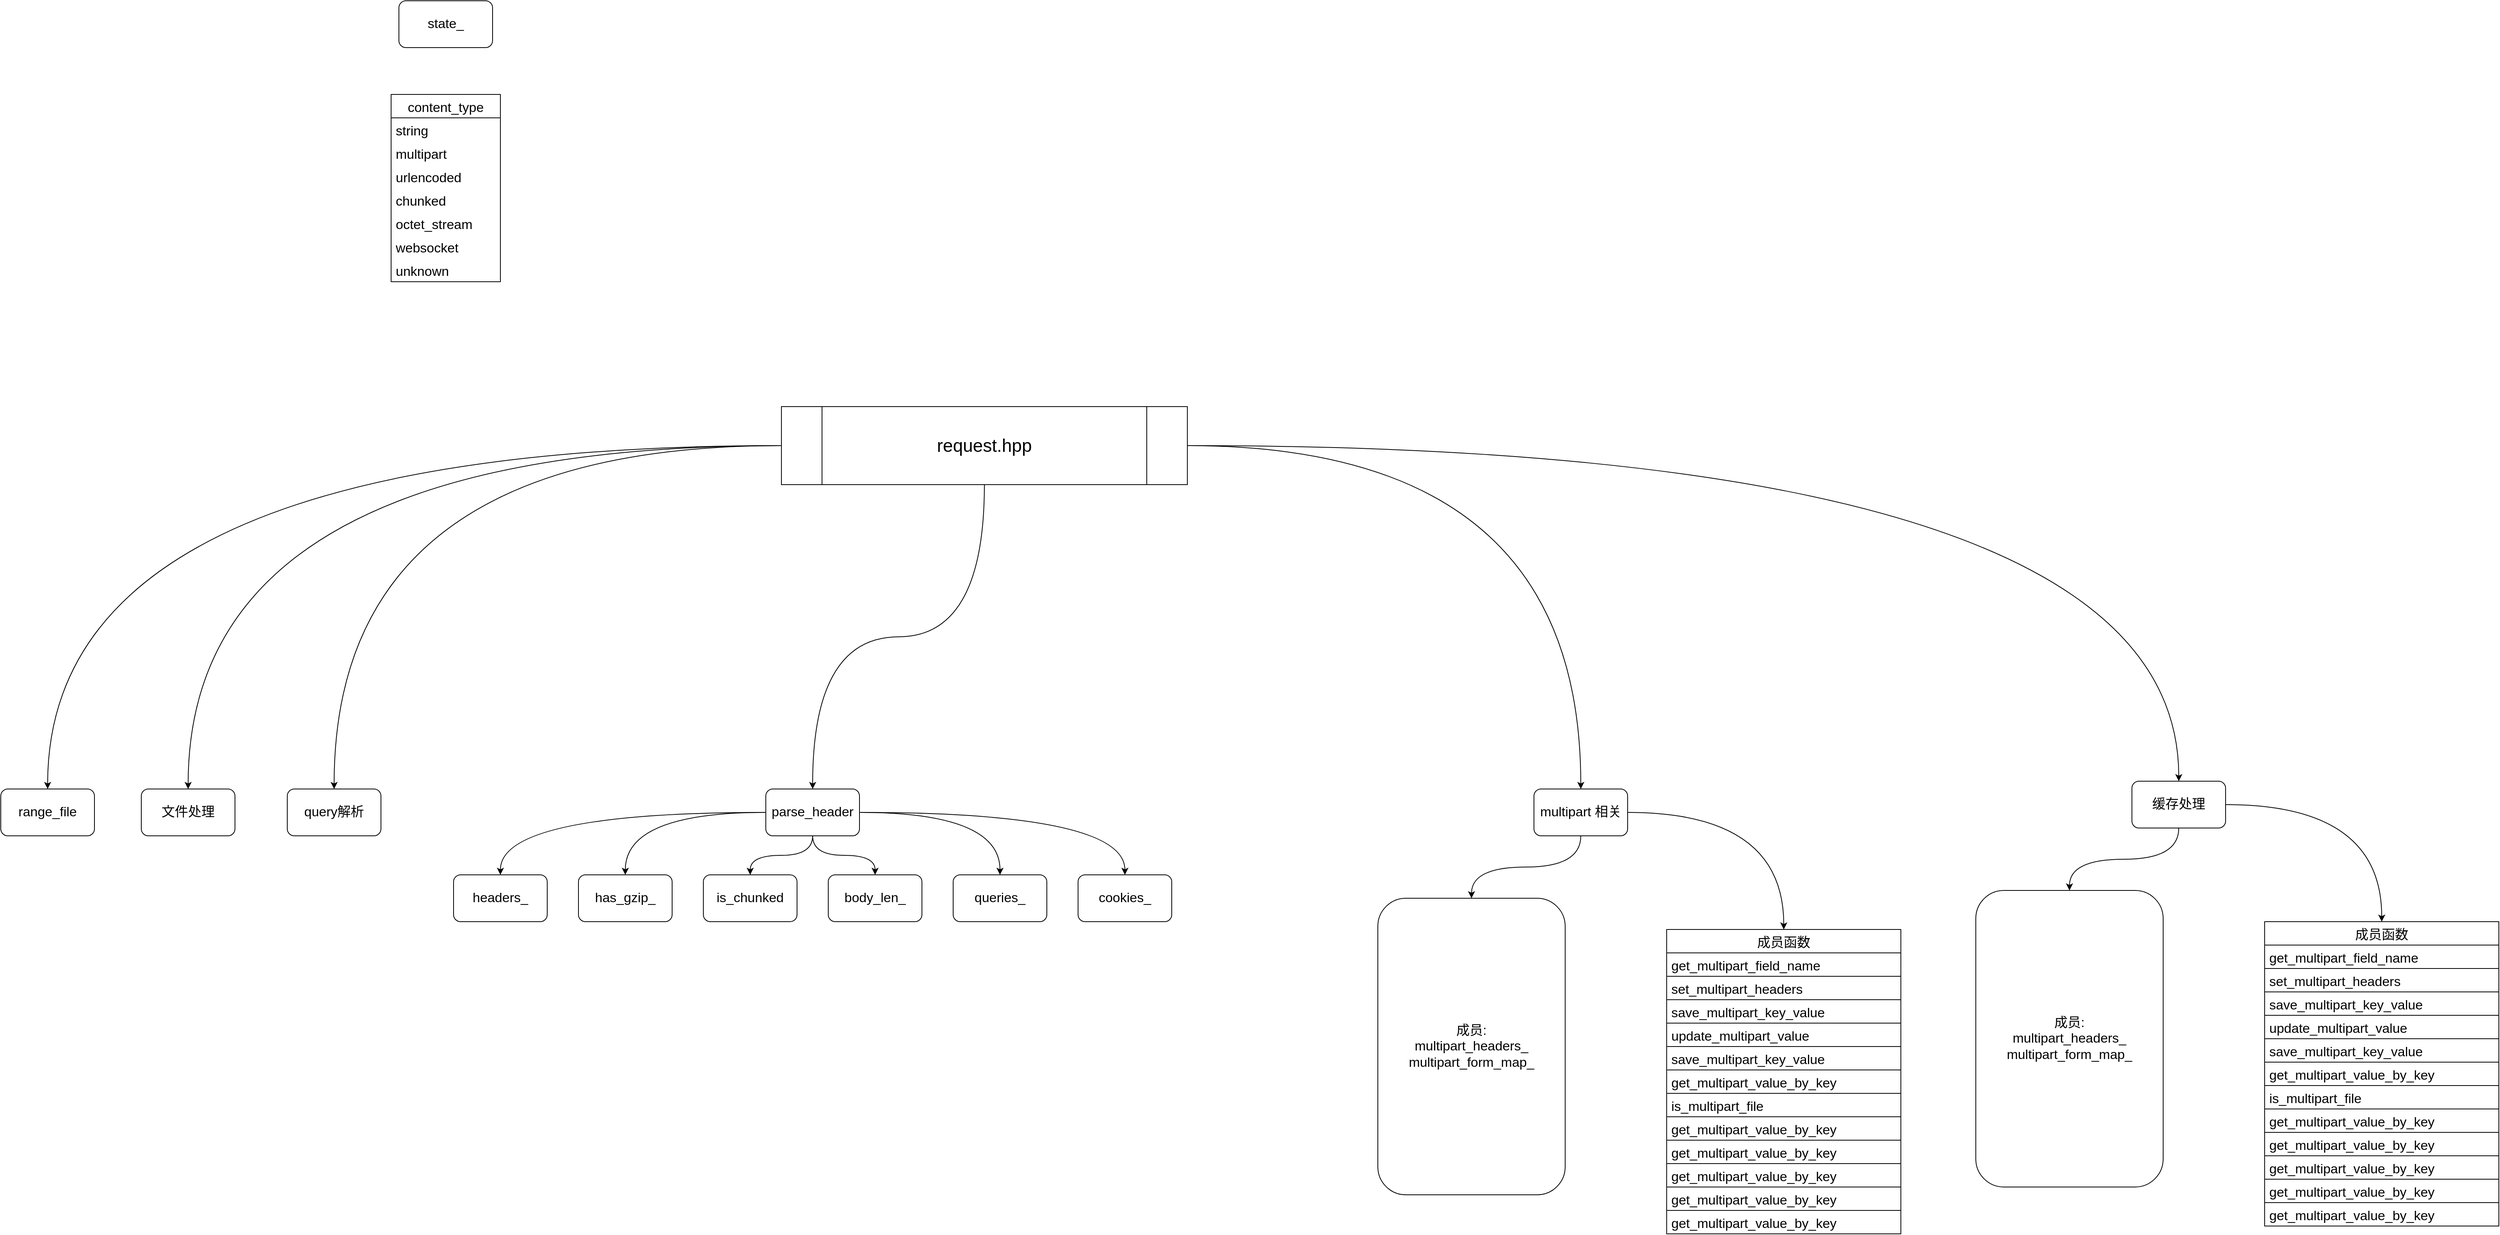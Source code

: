 <mxfile version="15.8.7" type="device"><diagram id="1bly3q-vAbzSciEiz0bQ" name="第 1 页"><mxGraphModel dx="4215" dy="3154" grid="1" gridSize="10" guides="1" tooltips="1" connect="1" arrows="1" fold="1" page="1" pageScale="1" pageWidth="827" pageHeight="1169" math="0" shadow="0"><root><mxCell id="0"/><mxCell id="1" parent="0"/><mxCell id="9AeSW3AG5VqCq-knA9y6-8" value="" style="edgeStyle=orthogonalEdgeStyle;rounded=0;orthogonalLoop=1;jettySize=auto;html=1;fontSize=17;curved=1;" edge="1" parent="1" source="9AeSW3AG5VqCq-knA9y6-6" target="9AeSW3AG5VqCq-knA9y6-7"><mxGeometry relative="1" as="geometry"/></mxCell><mxCell id="9AeSW3AG5VqCq-knA9y6-10" value="" style="edgeStyle=orthogonalEdgeStyle;curved=1;rounded=0;orthogonalLoop=1;jettySize=auto;html=1;fontSize=17;" edge="1" parent="1" source="9AeSW3AG5VqCq-knA9y6-6" target="9AeSW3AG5VqCq-knA9y6-9"><mxGeometry relative="1" as="geometry"/></mxCell><mxCell id="9AeSW3AG5VqCq-knA9y6-12" value="" style="edgeStyle=orthogonalEdgeStyle;curved=1;rounded=0;orthogonalLoop=1;jettySize=auto;html=1;fontSize=17;" edge="1" parent="1" source="9AeSW3AG5VqCq-knA9y6-6" target="9AeSW3AG5VqCq-knA9y6-11"><mxGeometry relative="1" as="geometry"/></mxCell><mxCell id="9AeSW3AG5VqCq-knA9y6-13" style="edgeStyle=orthogonalEdgeStyle;curved=1;rounded=0;orthogonalLoop=1;jettySize=auto;html=1;fontSize=17;entryX=0.5;entryY=0;entryDx=0;entryDy=0;" edge="1" parent="1" source="9AeSW3AG5VqCq-knA9y6-6" target="9AeSW3AG5VqCq-knA9y6-14"><mxGeometry relative="1" as="geometry"><mxPoint y="890" as="targetPoint"/></mxGeometry></mxCell><mxCell id="9AeSW3AG5VqCq-knA9y6-17" style="edgeStyle=orthogonalEdgeStyle;curved=1;rounded=0;orthogonalLoop=1;jettySize=auto;html=1;fontSize=17;" edge="1" parent="1" source="9AeSW3AG5VqCq-knA9y6-6" target="9AeSW3AG5VqCq-knA9y6-16"><mxGeometry relative="1" as="geometry"/></mxCell><mxCell id="9AeSW3AG5VqCq-knA9y6-18" style="edgeStyle=orthogonalEdgeStyle;curved=1;rounded=0;orthogonalLoop=1;jettySize=auto;html=1;fontSize=17;" edge="1" parent="1" source="9AeSW3AG5VqCq-knA9y6-6" target="9AeSW3AG5VqCq-knA9y6-15"><mxGeometry relative="1" as="geometry"/></mxCell><mxCell id="9AeSW3AG5VqCq-knA9y6-6" value="parse_header" style="rounded=1;whiteSpace=wrap;html=1;fontSize=17;" vertex="1" parent="1"><mxGeometry x="200" y="760" width="120" height="60" as="geometry"/></mxCell><mxCell id="9AeSW3AG5VqCq-knA9y6-7" value="headers_" style="whiteSpace=wrap;html=1;rounded=1;fontSize=17;" vertex="1" parent="1"><mxGeometry x="-200" y="870" width="120" height="60" as="geometry"/></mxCell><mxCell id="9AeSW3AG5VqCq-knA9y6-9" value="has_gzip_" style="whiteSpace=wrap;html=1;rounded=1;fontSize=17;" vertex="1" parent="1"><mxGeometry x="-40" y="870" width="120" height="60" as="geometry"/></mxCell><mxCell id="9AeSW3AG5VqCq-knA9y6-11" value="is_chunked" style="whiteSpace=wrap;html=1;rounded=1;fontSize=17;" vertex="1" parent="1"><mxGeometry x="120" y="870" width="120" height="60" as="geometry"/></mxCell><mxCell id="9AeSW3AG5VqCq-knA9y6-14" value="body_len_" style="whiteSpace=wrap;html=1;rounded=1;fontSize=17;" vertex="1" parent="1"><mxGeometry x="280" y="870" width="120" height="60" as="geometry"/></mxCell><mxCell id="9AeSW3AG5VqCq-knA9y6-15" value="cookies_" style="whiteSpace=wrap;html=1;rounded=1;fontSize=17;" vertex="1" parent="1"><mxGeometry x="600" y="870" width="120" height="60" as="geometry"/></mxCell><mxCell id="9AeSW3AG5VqCq-knA9y6-16" value="queries_" style="whiteSpace=wrap;html=1;rounded=1;fontSize=17;" vertex="1" parent="1"><mxGeometry x="440" y="870" width="120" height="60" as="geometry"/></mxCell><mxCell id="9AeSW3AG5VqCq-knA9y6-19" value="state_" style="rounded=1;whiteSpace=wrap;html=1;fontSize=17;" vertex="1" parent="1"><mxGeometry x="-270" y="-250" width="120" height="60" as="geometry"/></mxCell><mxCell id="9AeSW3AG5VqCq-knA9y6-22" value="content_type" style="swimlane;fontStyle=0;childLayout=stackLayout;horizontal=1;startSize=30;horizontalStack=0;resizeParent=1;resizeParentMax=0;resizeLast=0;collapsible=1;marginBottom=0;fontSize=17;" vertex="1" parent="1"><mxGeometry x="-280" y="-130" width="140" height="240" as="geometry"/></mxCell><mxCell id="9AeSW3AG5VqCq-knA9y6-23" value="string" style="text;strokeColor=none;fillColor=none;align=left;verticalAlign=middle;spacingLeft=4;spacingRight=4;overflow=hidden;points=[[0,0.5],[1,0.5]];portConstraint=eastwest;rotatable=0;fontSize=17;" vertex="1" parent="9AeSW3AG5VqCq-knA9y6-22"><mxGeometry y="30" width="140" height="30" as="geometry"/></mxCell><mxCell id="9AeSW3AG5VqCq-knA9y6-24" value="multipart" style="text;strokeColor=none;fillColor=none;align=left;verticalAlign=middle;spacingLeft=4;spacingRight=4;overflow=hidden;points=[[0,0.5],[1,0.5]];portConstraint=eastwest;rotatable=0;fontSize=17;" vertex="1" parent="9AeSW3AG5VqCq-knA9y6-22"><mxGeometry y="60" width="140" height="30" as="geometry"/></mxCell><mxCell id="9AeSW3AG5VqCq-knA9y6-25" value="urlencoded" style="text;strokeColor=none;fillColor=none;align=left;verticalAlign=middle;spacingLeft=4;spacingRight=4;overflow=hidden;points=[[0,0.5],[1,0.5]];portConstraint=eastwest;rotatable=0;fontSize=17;" vertex="1" parent="9AeSW3AG5VqCq-knA9y6-22"><mxGeometry y="90" width="140" height="30" as="geometry"/></mxCell><mxCell id="9AeSW3AG5VqCq-knA9y6-26" value="chunked" style="text;strokeColor=none;fillColor=none;align=left;verticalAlign=middle;spacingLeft=4;spacingRight=4;overflow=hidden;points=[[0,0.5],[1,0.5]];portConstraint=eastwest;rotatable=0;fontSize=17;" vertex="1" parent="9AeSW3AG5VqCq-knA9y6-22"><mxGeometry y="120" width="140" height="30" as="geometry"/></mxCell><mxCell id="9AeSW3AG5VqCq-knA9y6-27" value="octet_stream" style="text;strokeColor=none;fillColor=none;align=left;verticalAlign=middle;spacingLeft=4;spacingRight=4;overflow=hidden;points=[[0,0.5],[1,0.5]];portConstraint=eastwest;rotatable=0;fontSize=17;" vertex="1" parent="9AeSW3AG5VqCq-knA9y6-22"><mxGeometry y="150" width="140" height="30" as="geometry"/></mxCell><mxCell id="9AeSW3AG5VqCq-knA9y6-28" value="websocket" style="text;strokeColor=none;fillColor=none;align=left;verticalAlign=middle;spacingLeft=4;spacingRight=4;overflow=hidden;points=[[0,0.5],[1,0.5]];portConstraint=eastwest;rotatable=0;fontSize=17;" vertex="1" parent="9AeSW3AG5VqCq-knA9y6-22"><mxGeometry y="180" width="140" height="30" as="geometry"/></mxCell><mxCell id="9AeSW3AG5VqCq-knA9y6-29" value="unknown" style="text;strokeColor=none;fillColor=none;align=left;verticalAlign=middle;spacingLeft=4;spacingRight=4;overflow=hidden;points=[[0,0.5],[1,0.5]];portConstraint=eastwest;rotatable=0;fontSize=17;" vertex="1" parent="9AeSW3AG5VqCq-knA9y6-22"><mxGeometry y="210" width="140" height="30" as="geometry"/></mxCell><mxCell id="9AeSW3AG5VqCq-knA9y6-76" value="文件处理" style="rounded=1;whiteSpace=wrap;html=1;fontSize=17;" vertex="1" parent="1"><mxGeometry x="-600" y="760" width="120" height="60" as="geometry"/></mxCell><mxCell id="9AeSW3AG5VqCq-knA9y6-82" style="edgeStyle=orthogonalEdgeStyle;curved=1;rounded=0;orthogonalLoop=1;jettySize=auto;html=1;entryX=0.5;entryY=0;entryDx=0;entryDy=0;fontSize=23;" edge="1" parent="1" source="9AeSW3AG5VqCq-knA9y6-80" target="9AeSW3AG5VqCq-knA9y6-76"><mxGeometry relative="1" as="geometry"/></mxCell><mxCell id="9AeSW3AG5VqCq-knA9y6-83" style="edgeStyle=orthogonalEdgeStyle;curved=1;rounded=0;orthogonalLoop=1;jettySize=auto;html=1;fontSize=23;" edge="1" parent="1" source="9AeSW3AG5VqCq-knA9y6-80" target="9AeSW3AG5VqCq-knA9y6-6"><mxGeometry relative="1" as="geometry"/></mxCell><mxCell id="9AeSW3AG5VqCq-knA9y6-84" style="edgeStyle=orthogonalEdgeStyle;curved=1;rounded=0;orthogonalLoop=1;jettySize=auto;html=1;entryX=0.5;entryY=0;entryDx=0;entryDy=0;fontSize=23;" edge="1" parent="1" source="9AeSW3AG5VqCq-knA9y6-80" target="9AeSW3AG5VqCq-knA9y6-31"><mxGeometry relative="1" as="geometry"/></mxCell><mxCell id="9AeSW3AG5VqCq-knA9y6-86" style="edgeStyle=orthogonalEdgeStyle;curved=1;rounded=0;orthogonalLoop=1;jettySize=auto;html=1;fontSize=23;" edge="1" parent="1" source="9AeSW3AG5VqCq-knA9y6-80" target="9AeSW3AG5VqCq-knA9y6-85"><mxGeometry relative="1" as="geometry"/></mxCell><mxCell id="9AeSW3AG5VqCq-knA9y6-88" style="edgeStyle=orthogonalEdgeStyle;curved=1;rounded=0;orthogonalLoop=1;jettySize=auto;html=1;entryX=0.5;entryY=0;entryDx=0;entryDy=0;fontSize=23;" edge="1" parent="1" source="9AeSW3AG5VqCq-knA9y6-80" target="9AeSW3AG5VqCq-knA9y6-87"><mxGeometry relative="1" as="geometry"/></mxCell><mxCell id="9AeSW3AG5VqCq-knA9y6-109" style="edgeStyle=orthogonalEdgeStyle;curved=1;rounded=0;orthogonalLoop=1;jettySize=auto;html=1;fontSize=23;" edge="1" parent="1" source="9AeSW3AG5VqCq-knA9y6-80" target="9AeSW3AG5VqCq-knA9y6-92"><mxGeometry relative="1" as="geometry"/></mxCell><mxCell id="9AeSW3AG5VqCq-knA9y6-80" value="request.hpp" style="shape=process;whiteSpace=wrap;html=1;backgroundOutline=1;labelBorderColor=none;fontSize=23;strokeColor=default;" vertex="1" parent="1"><mxGeometry x="220" y="270" width="520" height="100" as="geometry"/></mxCell><mxCell id="9AeSW3AG5VqCq-knA9y6-81" value="" style="group" vertex="1" connectable="0" parent="1"><mxGeometry x="984" y="760" width="670" height="570" as="geometry"/></mxCell><mxCell id="9AeSW3AG5VqCq-knA9y6-31" value="multipart 相关" style="rounded=1;whiteSpace=wrap;html=1;fontSize=17;" vertex="1" parent="9AeSW3AG5VqCq-knA9y6-81"><mxGeometry x="200" width="120" height="60" as="geometry"/></mxCell><mxCell id="9AeSW3AG5VqCq-knA9y6-32" value="成员:&lt;br&gt;multipart_headers_&lt;br&gt;multipart_form_map_" style="whiteSpace=wrap;html=1;rounded=1;fontSize=17;" vertex="1" parent="9AeSW3AG5VqCq-knA9y6-81"><mxGeometry y="140" width="240" height="380" as="geometry"/></mxCell><mxCell id="9AeSW3AG5VqCq-knA9y6-33" value="" style="edgeStyle=orthogonalEdgeStyle;curved=1;rounded=0;orthogonalLoop=1;jettySize=auto;html=1;fontSize=17;" edge="1" parent="9AeSW3AG5VqCq-knA9y6-81" source="9AeSW3AG5VqCq-knA9y6-31" target="9AeSW3AG5VqCq-knA9y6-32"><mxGeometry relative="1" as="geometry"/></mxCell><mxCell id="9AeSW3AG5VqCq-knA9y6-37" value="成员函数" style="swimlane;fontStyle=0;childLayout=stackLayout;horizontal=1;startSize=30;horizontalStack=0;resizeParent=1;resizeParentMax=0;resizeLast=0;collapsible=1;marginBottom=0;labelBorderColor=none;fontSize=17;strokeColor=default;" vertex="1" parent="9AeSW3AG5VqCq-knA9y6-81"><mxGeometry x="370" y="180" width="300" height="390" as="geometry"/></mxCell><mxCell id="9AeSW3AG5VqCq-knA9y6-38" value="get_multipart_field_name" style="text;strokeColor=default;fillColor=none;align=left;verticalAlign=middle;spacingLeft=4;spacingRight=4;overflow=hidden;points=[[0,0.5],[1,0.5]];portConstraint=eastwest;rotatable=0;labelBorderColor=none;fontSize=17;" vertex="1" parent="9AeSW3AG5VqCq-knA9y6-37"><mxGeometry y="30" width="300" height="30" as="geometry"/></mxCell><mxCell id="9AeSW3AG5VqCq-knA9y6-39" value="set_multipart_headers" style="text;strokeColor=default;fillColor=none;align=left;verticalAlign=middle;spacingLeft=4;spacingRight=4;overflow=hidden;points=[[0,0.5],[1,0.5]];portConstraint=eastwest;rotatable=0;labelBorderColor=none;fontSize=17;" vertex="1" parent="9AeSW3AG5VqCq-knA9y6-37"><mxGeometry y="60" width="300" height="30" as="geometry"/></mxCell><mxCell id="9AeSW3AG5VqCq-knA9y6-40" value="save_multipart_key_value" style="text;strokeColor=default;fillColor=none;align=left;verticalAlign=middle;spacingLeft=4;spacingRight=4;overflow=hidden;points=[[0,0.5],[1,0.5]];portConstraint=eastwest;rotatable=0;labelBorderColor=none;fontSize=17;" vertex="1" parent="9AeSW3AG5VqCq-knA9y6-37"><mxGeometry y="90" width="300" height="30" as="geometry"/></mxCell><mxCell id="9AeSW3AG5VqCq-knA9y6-42" value="update_multipart_value" style="text;strokeColor=default;fillColor=none;align=left;verticalAlign=middle;spacingLeft=4;spacingRight=4;overflow=hidden;points=[[0,0.5],[1,0.5]];portConstraint=eastwest;rotatable=0;labelBorderColor=none;fontSize=17;" vertex="1" parent="9AeSW3AG5VqCq-knA9y6-37"><mxGeometry y="120" width="300" height="30" as="geometry"/></mxCell><mxCell id="9AeSW3AG5VqCq-knA9y6-43" value="save_multipart_key_value" style="text;strokeColor=default;fillColor=none;align=left;verticalAlign=middle;spacingLeft=4;spacingRight=4;overflow=hidden;points=[[0,0.5],[1,0.5]];portConstraint=eastwest;rotatable=0;labelBorderColor=none;fontSize=17;" vertex="1" parent="9AeSW3AG5VqCq-knA9y6-37"><mxGeometry y="150" width="300" height="30" as="geometry"/></mxCell><mxCell id="9AeSW3AG5VqCq-knA9y6-44" value="get_multipart_value_by_key" style="text;strokeColor=default;fillColor=none;align=left;verticalAlign=middle;spacingLeft=4;spacingRight=4;overflow=hidden;points=[[0,0.5],[1,0.5]];portConstraint=eastwest;rotatable=0;labelBorderColor=none;fontSize=17;" vertex="1" parent="9AeSW3AG5VqCq-knA9y6-37"><mxGeometry y="180" width="300" height="30" as="geometry"/></mxCell><mxCell id="9AeSW3AG5VqCq-knA9y6-45" value="is_multipart_file" style="text;strokeColor=default;fillColor=none;align=left;verticalAlign=middle;spacingLeft=4;spacingRight=4;overflow=hidden;points=[[0,0.5],[1,0.5]];portConstraint=eastwest;rotatable=0;labelBorderColor=none;fontSize=17;" vertex="1" parent="9AeSW3AG5VqCq-knA9y6-37"><mxGeometry y="210" width="300" height="30" as="geometry"/></mxCell><mxCell id="9AeSW3AG5VqCq-knA9y6-70" value="get_multipart_value_by_key" style="text;strokeColor=default;fillColor=none;align=left;verticalAlign=middle;spacingLeft=4;spacingRight=4;overflow=hidden;points=[[0,0.5],[1,0.5]];portConstraint=eastwest;rotatable=0;labelBorderColor=none;fontSize=17;" vertex="1" parent="9AeSW3AG5VqCq-knA9y6-37"><mxGeometry y="240" width="300" height="30" as="geometry"/></mxCell><mxCell id="9AeSW3AG5VqCq-knA9y6-71" value="get_multipart_value_by_key" style="text;strokeColor=default;fillColor=none;align=left;verticalAlign=middle;spacingLeft=4;spacingRight=4;overflow=hidden;points=[[0,0.5],[1,0.5]];portConstraint=eastwest;rotatable=0;labelBorderColor=none;fontSize=17;" vertex="1" parent="9AeSW3AG5VqCq-knA9y6-37"><mxGeometry y="270" width="300" height="30" as="geometry"/></mxCell><mxCell id="9AeSW3AG5VqCq-knA9y6-72" value="get_multipart_value_by_key" style="text;strokeColor=default;fillColor=none;align=left;verticalAlign=middle;spacingLeft=4;spacingRight=4;overflow=hidden;points=[[0,0.5],[1,0.5]];portConstraint=eastwest;rotatable=0;labelBorderColor=none;fontSize=17;" vertex="1" parent="9AeSW3AG5VqCq-knA9y6-37"><mxGeometry y="300" width="300" height="30" as="geometry"/></mxCell><mxCell id="9AeSW3AG5VqCq-knA9y6-73" value="get_multipart_value_by_key" style="text;strokeColor=default;fillColor=none;align=left;verticalAlign=middle;spacingLeft=4;spacingRight=4;overflow=hidden;points=[[0,0.5],[1,0.5]];portConstraint=eastwest;rotatable=0;labelBorderColor=none;fontSize=17;" vertex="1" parent="9AeSW3AG5VqCq-knA9y6-37"><mxGeometry y="330" width="300" height="30" as="geometry"/></mxCell><mxCell id="9AeSW3AG5VqCq-knA9y6-74" value="get_multipart_value_by_key" style="text;strokeColor=default;fillColor=none;align=left;verticalAlign=middle;spacingLeft=4;spacingRight=4;overflow=hidden;points=[[0,0.5],[1,0.5]];portConstraint=eastwest;rotatable=0;labelBorderColor=none;fontSize=17;" vertex="1" parent="9AeSW3AG5VqCq-knA9y6-37"><mxGeometry y="360" width="300" height="30" as="geometry"/></mxCell><mxCell id="9AeSW3AG5VqCq-knA9y6-41" style="edgeStyle=orthogonalEdgeStyle;curved=1;rounded=0;orthogonalLoop=1;jettySize=auto;html=1;fontSize=17;" edge="1" parent="9AeSW3AG5VqCq-knA9y6-81" source="9AeSW3AG5VqCq-knA9y6-31" target="9AeSW3AG5VqCq-knA9y6-37"><mxGeometry relative="1" as="geometry"/></mxCell><mxCell id="9AeSW3AG5VqCq-knA9y6-85" value="query解析" style="rounded=1;whiteSpace=wrap;html=1;fontSize=17;" vertex="1" parent="1"><mxGeometry x="-413" y="760" width="120" height="60" as="geometry"/></mxCell><mxCell id="9AeSW3AG5VqCq-knA9y6-87" value="range_file" style="rounded=1;whiteSpace=wrap;html=1;fontSize=17;" vertex="1" parent="1"><mxGeometry x="-780" y="760" width="120" height="60" as="geometry"/></mxCell><mxCell id="9AeSW3AG5VqCq-knA9y6-91" value="" style="group" vertex="1" connectable="0" parent="1"><mxGeometry x="1750" y="750" width="670" height="570" as="geometry"/></mxCell><mxCell id="9AeSW3AG5VqCq-knA9y6-92" value="缓存处理" style="rounded=1;whiteSpace=wrap;html=1;fontSize=17;" vertex="1" parent="9AeSW3AG5VqCq-knA9y6-91"><mxGeometry x="200" width="120" height="60" as="geometry"/></mxCell><mxCell id="9AeSW3AG5VqCq-knA9y6-93" value="成员:&lt;br&gt;multipart_headers_&lt;br&gt;multipart_form_map_" style="whiteSpace=wrap;html=1;rounded=1;fontSize=17;" vertex="1" parent="9AeSW3AG5VqCq-knA9y6-91"><mxGeometry y="140" width="240" height="380" as="geometry"/></mxCell><mxCell id="9AeSW3AG5VqCq-knA9y6-94" value="" style="edgeStyle=orthogonalEdgeStyle;curved=1;rounded=0;orthogonalLoop=1;jettySize=auto;html=1;fontSize=17;" edge="1" parent="9AeSW3AG5VqCq-knA9y6-91" source="9AeSW3AG5VqCq-knA9y6-92" target="9AeSW3AG5VqCq-knA9y6-93"><mxGeometry relative="1" as="geometry"/></mxCell><mxCell id="9AeSW3AG5VqCq-knA9y6-95" value="成员函数" style="swimlane;fontStyle=0;childLayout=stackLayout;horizontal=1;startSize=30;horizontalStack=0;resizeParent=1;resizeParentMax=0;resizeLast=0;collapsible=1;marginBottom=0;labelBorderColor=none;fontSize=17;strokeColor=default;" vertex="1" parent="9AeSW3AG5VqCq-knA9y6-91"><mxGeometry x="370" y="180" width="300" height="390" as="geometry"/></mxCell><mxCell id="9AeSW3AG5VqCq-knA9y6-96" value="get_multipart_field_name" style="text;strokeColor=default;fillColor=none;align=left;verticalAlign=middle;spacingLeft=4;spacingRight=4;overflow=hidden;points=[[0,0.5],[1,0.5]];portConstraint=eastwest;rotatable=0;labelBorderColor=none;fontSize=17;" vertex="1" parent="9AeSW3AG5VqCq-knA9y6-95"><mxGeometry y="30" width="300" height="30" as="geometry"/></mxCell><mxCell id="9AeSW3AG5VqCq-knA9y6-97" value="set_multipart_headers" style="text;strokeColor=default;fillColor=none;align=left;verticalAlign=middle;spacingLeft=4;spacingRight=4;overflow=hidden;points=[[0,0.5],[1,0.5]];portConstraint=eastwest;rotatable=0;labelBorderColor=none;fontSize=17;" vertex="1" parent="9AeSW3AG5VqCq-knA9y6-95"><mxGeometry y="60" width="300" height="30" as="geometry"/></mxCell><mxCell id="9AeSW3AG5VqCq-knA9y6-98" value="save_multipart_key_value" style="text;strokeColor=default;fillColor=none;align=left;verticalAlign=middle;spacingLeft=4;spacingRight=4;overflow=hidden;points=[[0,0.5],[1,0.5]];portConstraint=eastwest;rotatable=0;labelBorderColor=none;fontSize=17;" vertex="1" parent="9AeSW3AG5VqCq-knA9y6-95"><mxGeometry y="90" width="300" height="30" as="geometry"/></mxCell><mxCell id="9AeSW3AG5VqCq-knA9y6-99" value="update_multipart_value" style="text;strokeColor=default;fillColor=none;align=left;verticalAlign=middle;spacingLeft=4;spacingRight=4;overflow=hidden;points=[[0,0.5],[1,0.5]];portConstraint=eastwest;rotatable=0;labelBorderColor=none;fontSize=17;" vertex="1" parent="9AeSW3AG5VqCq-knA9y6-95"><mxGeometry y="120" width="300" height="30" as="geometry"/></mxCell><mxCell id="9AeSW3AG5VqCq-knA9y6-100" value="save_multipart_key_value" style="text;strokeColor=default;fillColor=none;align=left;verticalAlign=middle;spacingLeft=4;spacingRight=4;overflow=hidden;points=[[0,0.5],[1,0.5]];portConstraint=eastwest;rotatable=0;labelBorderColor=none;fontSize=17;" vertex="1" parent="9AeSW3AG5VqCq-knA9y6-95"><mxGeometry y="150" width="300" height="30" as="geometry"/></mxCell><mxCell id="9AeSW3AG5VqCq-knA9y6-101" value="get_multipart_value_by_key" style="text;strokeColor=default;fillColor=none;align=left;verticalAlign=middle;spacingLeft=4;spacingRight=4;overflow=hidden;points=[[0,0.5],[1,0.5]];portConstraint=eastwest;rotatable=0;labelBorderColor=none;fontSize=17;" vertex="1" parent="9AeSW3AG5VqCq-knA9y6-95"><mxGeometry y="180" width="300" height="30" as="geometry"/></mxCell><mxCell id="9AeSW3AG5VqCq-knA9y6-102" value="is_multipart_file" style="text;strokeColor=default;fillColor=none;align=left;verticalAlign=middle;spacingLeft=4;spacingRight=4;overflow=hidden;points=[[0,0.5],[1,0.5]];portConstraint=eastwest;rotatable=0;labelBorderColor=none;fontSize=17;" vertex="1" parent="9AeSW3AG5VqCq-knA9y6-95"><mxGeometry y="210" width="300" height="30" as="geometry"/></mxCell><mxCell id="9AeSW3AG5VqCq-knA9y6-103" value="get_multipart_value_by_key" style="text;strokeColor=default;fillColor=none;align=left;verticalAlign=middle;spacingLeft=4;spacingRight=4;overflow=hidden;points=[[0,0.5],[1,0.5]];portConstraint=eastwest;rotatable=0;labelBorderColor=none;fontSize=17;" vertex="1" parent="9AeSW3AG5VqCq-knA9y6-95"><mxGeometry y="240" width="300" height="30" as="geometry"/></mxCell><mxCell id="9AeSW3AG5VqCq-knA9y6-104" value="get_multipart_value_by_key" style="text;strokeColor=default;fillColor=none;align=left;verticalAlign=middle;spacingLeft=4;spacingRight=4;overflow=hidden;points=[[0,0.5],[1,0.5]];portConstraint=eastwest;rotatable=0;labelBorderColor=none;fontSize=17;" vertex="1" parent="9AeSW3AG5VqCq-knA9y6-95"><mxGeometry y="270" width="300" height="30" as="geometry"/></mxCell><mxCell id="9AeSW3AG5VqCq-knA9y6-105" value="get_multipart_value_by_key" style="text;strokeColor=default;fillColor=none;align=left;verticalAlign=middle;spacingLeft=4;spacingRight=4;overflow=hidden;points=[[0,0.5],[1,0.5]];portConstraint=eastwest;rotatable=0;labelBorderColor=none;fontSize=17;" vertex="1" parent="9AeSW3AG5VqCq-knA9y6-95"><mxGeometry y="300" width="300" height="30" as="geometry"/></mxCell><mxCell id="9AeSW3AG5VqCq-knA9y6-106" value="get_multipart_value_by_key" style="text;strokeColor=default;fillColor=none;align=left;verticalAlign=middle;spacingLeft=4;spacingRight=4;overflow=hidden;points=[[0,0.5],[1,0.5]];portConstraint=eastwest;rotatable=0;labelBorderColor=none;fontSize=17;" vertex="1" parent="9AeSW3AG5VqCq-knA9y6-95"><mxGeometry y="330" width="300" height="30" as="geometry"/></mxCell><mxCell id="9AeSW3AG5VqCq-knA9y6-107" value="get_multipart_value_by_key" style="text;strokeColor=default;fillColor=none;align=left;verticalAlign=middle;spacingLeft=4;spacingRight=4;overflow=hidden;points=[[0,0.5],[1,0.5]];portConstraint=eastwest;rotatable=0;labelBorderColor=none;fontSize=17;" vertex="1" parent="9AeSW3AG5VqCq-knA9y6-95"><mxGeometry y="360" width="300" height="30" as="geometry"/></mxCell><mxCell id="9AeSW3AG5VqCq-knA9y6-108" style="edgeStyle=orthogonalEdgeStyle;curved=1;rounded=0;orthogonalLoop=1;jettySize=auto;html=1;fontSize=17;" edge="1" parent="9AeSW3AG5VqCq-knA9y6-91" source="9AeSW3AG5VqCq-knA9y6-92" target="9AeSW3AG5VqCq-knA9y6-95"><mxGeometry relative="1" as="geometry"/></mxCell></root></mxGraphModel></diagram></mxfile>